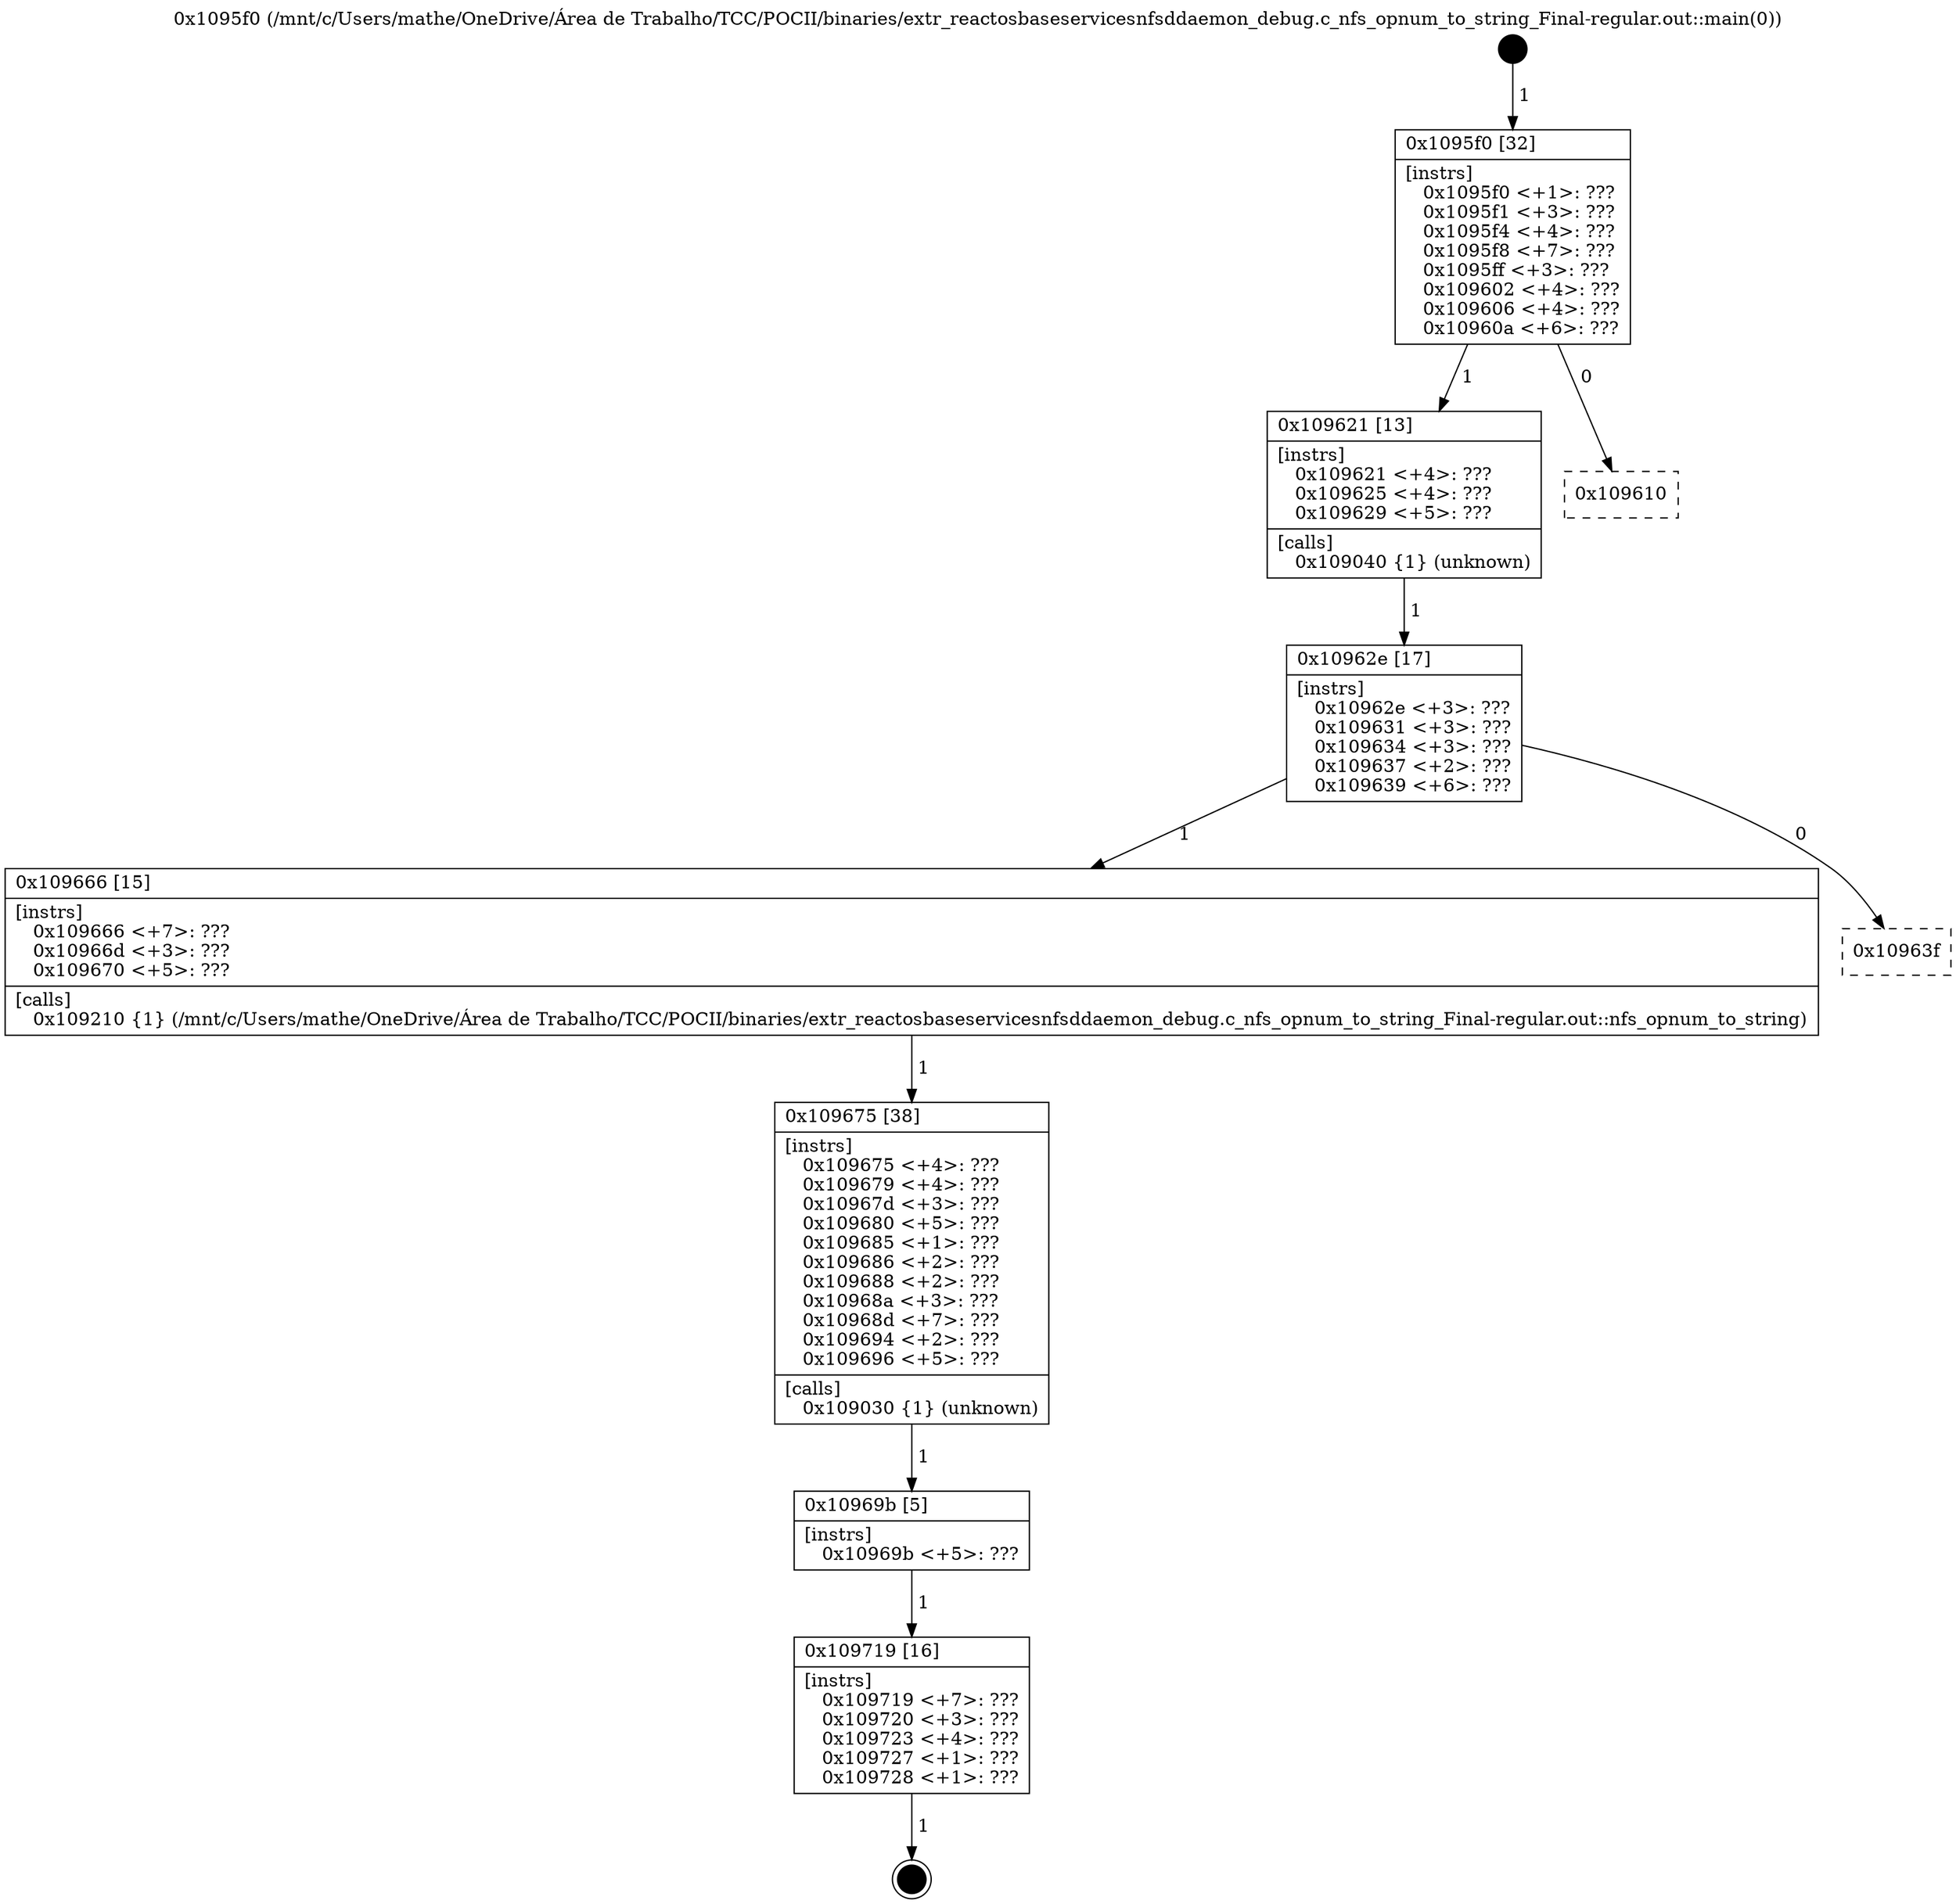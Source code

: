 digraph "0x1095f0" {
  label = "0x1095f0 (/mnt/c/Users/mathe/OneDrive/Área de Trabalho/TCC/POCII/binaries/extr_reactosbaseservicesnfsddaemon_debug.c_nfs_opnum_to_string_Final-regular.out::main(0))"
  labelloc = "t"
  node[shape=record]

  Entry [label="",width=0.3,height=0.3,shape=circle,fillcolor=black,style=filled]
  "0x1095f0" [label="{
     0x1095f0 [32]\l
     | [instrs]\l
     &nbsp;&nbsp;0x1095f0 \<+1\>: ???\l
     &nbsp;&nbsp;0x1095f1 \<+3\>: ???\l
     &nbsp;&nbsp;0x1095f4 \<+4\>: ???\l
     &nbsp;&nbsp;0x1095f8 \<+7\>: ???\l
     &nbsp;&nbsp;0x1095ff \<+3\>: ???\l
     &nbsp;&nbsp;0x109602 \<+4\>: ???\l
     &nbsp;&nbsp;0x109606 \<+4\>: ???\l
     &nbsp;&nbsp;0x10960a \<+6\>: ???\l
  }"]
  "0x109621" [label="{
     0x109621 [13]\l
     | [instrs]\l
     &nbsp;&nbsp;0x109621 \<+4\>: ???\l
     &nbsp;&nbsp;0x109625 \<+4\>: ???\l
     &nbsp;&nbsp;0x109629 \<+5\>: ???\l
     | [calls]\l
     &nbsp;&nbsp;0x109040 \{1\} (unknown)\l
  }"]
  "0x109610" [label="{
     0x109610\l
  }", style=dashed]
  "0x10962e" [label="{
     0x10962e [17]\l
     | [instrs]\l
     &nbsp;&nbsp;0x10962e \<+3\>: ???\l
     &nbsp;&nbsp;0x109631 \<+3\>: ???\l
     &nbsp;&nbsp;0x109634 \<+3\>: ???\l
     &nbsp;&nbsp;0x109637 \<+2\>: ???\l
     &nbsp;&nbsp;0x109639 \<+6\>: ???\l
  }"]
  "0x109666" [label="{
     0x109666 [15]\l
     | [instrs]\l
     &nbsp;&nbsp;0x109666 \<+7\>: ???\l
     &nbsp;&nbsp;0x10966d \<+3\>: ???\l
     &nbsp;&nbsp;0x109670 \<+5\>: ???\l
     | [calls]\l
     &nbsp;&nbsp;0x109210 \{1\} (/mnt/c/Users/mathe/OneDrive/Área de Trabalho/TCC/POCII/binaries/extr_reactosbaseservicesnfsddaemon_debug.c_nfs_opnum_to_string_Final-regular.out::nfs_opnum_to_string)\l
  }"]
  "0x10963f" [label="{
     0x10963f\l
  }", style=dashed]
  "0x109675" [label="{
     0x109675 [38]\l
     | [instrs]\l
     &nbsp;&nbsp;0x109675 \<+4\>: ???\l
     &nbsp;&nbsp;0x109679 \<+4\>: ???\l
     &nbsp;&nbsp;0x10967d \<+3\>: ???\l
     &nbsp;&nbsp;0x109680 \<+5\>: ???\l
     &nbsp;&nbsp;0x109685 \<+1\>: ???\l
     &nbsp;&nbsp;0x109686 \<+2\>: ???\l
     &nbsp;&nbsp;0x109688 \<+2\>: ???\l
     &nbsp;&nbsp;0x10968a \<+3\>: ???\l
     &nbsp;&nbsp;0x10968d \<+7\>: ???\l
     &nbsp;&nbsp;0x109694 \<+2\>: ???\l
     &nbsp;&nbsp;0x109696 \<+5\>: ???\l
     | [calls]\l
     &nbsp;&nbsp;0x109030 \{1\} (unknown)\l
  }"]
  "0x10969b" [label="{
     0x10969b [5]\l
     | [instrs]\l
     &nbsp;&nbsp;0x10969b \<+5\>: ???\l
  }"]
  "0x109719" [label="{
     0x109719 [16]\l
     | [instrs]\l
     &nbsp;&nbsp;0x109719 \<+7\>: ???\l
     &nbsp;&nbsp;0x109720 \<+3\>: ???\l
     &nbsp;&nbsp;0x109723 \<+4\>: ???\l
     &nbsp;&nbsp;0x109727 \<+1\>: ???\l
     &nbsp;&nbsp;0x109728 \<+1\>: ???\l
  }"]
  Exit [label="",width=0.3,height=0.3,shape=circle,fillcolor=black,style=filled,peripheries=2]
  Entry -> "0x1095f0" [label=" 1"]
  "0x1095f0" -> "0x109621" [label=" 1"]
  "0x1095f0" -> "0x109610" [label=" 0"]
  "0x109621" -> "0x10962e" [label=" 1"]
  "0x10962e" -> "0x109666" [label=" 1"]
  "0x10962e" -> "0x10963f" [label=" 0"]
  "0x109666" -> "0x109675" [label=" 1"]
  "0x109675" -> "0x10969b" [label=" 1"]
  "0x10969b" -> "0x109719" [label=" 1"]
  "0x109719" -> Exit [label=" 1"]
}
